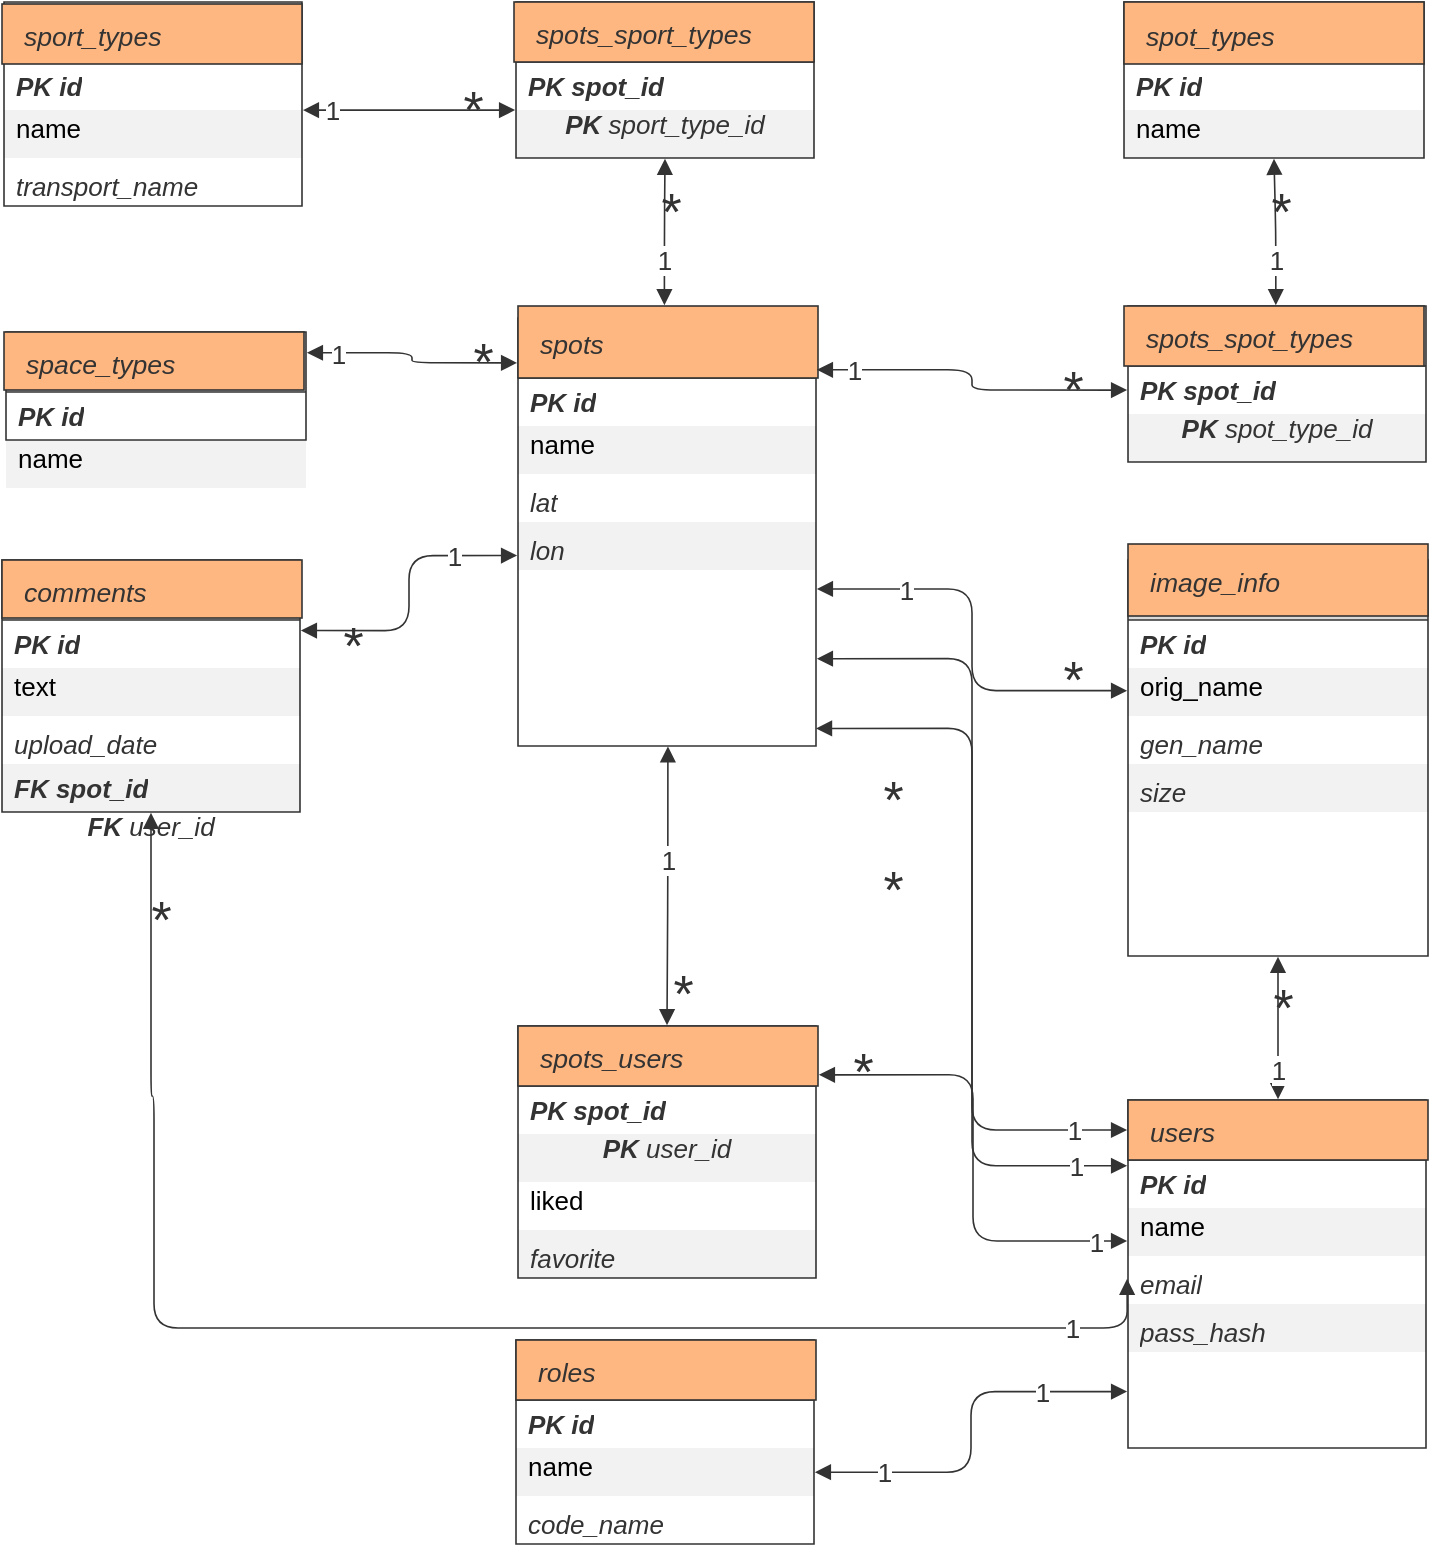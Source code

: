 <mxfile version="21.6.8" type="github">
  <diagram name="Page-1" id="Bw3z9cyC1d2rl3ND5sbJ">
    <mxGraphModel dx="3000" dy="1549" grid="1" gridSize="10" guides="1" tooltips="1" connect="1" arrows="1" fold="1" page="1" pageScale="1" pageWidth="850" pageHeight="1100" math="0" shadow="0">
      <root>
        <mxCell id="0" />
        <mxCell id="1" parent="0" />
        <mxCell id="bArtmmXtZpLSBm0RDngK-128" value="" style="group;dropTarget=0;pointerEvents=0;" vertex="1" parent="1">
          <mxGeometry x="165" y="381" width="713" height="771" as="geometry" />
        </mxCell>
        <mxCell id="bArtmmXtZpLSBm0RDngK-129" value="" style="html=1;overflow=block;blockSpacing=1;swimlane;childLayout=stackLayout;horizontal=1;horizontalStack=0;resizeParent=1;resizeParentMax=0;resizeLast=0;collapsible=0;fontStyle=0;marginBottom=0;swimlaneFillColor=#ffffff;startSize=30;whiteSpace=wrap;fontSize=13;align=left;spacing=0;strokeColor=#333333;strokeOpacity=100;strokeWidth=0.8;fillColor=#d9d9d9;" vertex="1" parent="bArtmmXtZpLSBm0RDngK-128">
          <mxGeometry x="258" y="158" width="149" height="214" as="geometry" />
        </mxCell>
        <mxCell id="bArtmmXtZpLSBm0RDngK-130" value="&lt;div style=&quot;display: flex; justify-content: center; text-align: center; align-items: baseline; font-size: 0; line-height: 1.25;margin-top: -2px;&quot;&gt;&lt;span&gt;&lt;span style=&quot;font-size:13px;color:#333333;font-weight: bold;font-style: italic;&quot;&gt;PK&lt;/span&gt;&lt;span style=&quot;font-size:13px;color:#333333;font-style: italic;&quot;&gt; id&lt;/span&gt;&lt;/span&gt;&lt;/div&gt;" style="part=1;resizeHeight=0;strokeColor=none;align=left;verticalAlign=top;spacingLeft=4;spacingRight=4;overflow=hidden;rotatable=0;points=[[0,0.5],[1,0.5]];portConstraint=eastwest;html=1;whiteSpace=wrap;#FFFFFFwhiteSpace=wrap;fontSize=13;fontColor=#333333;fontStyle=3;fillColor=none;strokeOpacity=100;" vertex="1" parent="bArtmmXtZpLSBm0RDngK-129">
          <mxGeometry y="30" width="149" height="24" as="geometry" />
        </mxCell>
        <mxCell id="bArtmmXtZpLSBm0RDngK-131" value="name" style="part=1;resizeHeight=0;strokeColor=none;align=left;verticalAlign=top;spacingLeft=4;spacingRight=4;rotatable=0;points=[[0,0.5],[1,0.5]];portConstraint=eastwest;whiteSpace=wrap;#FFFFFFwhiteSpace=wrap;overflow=block;blockSpacing=1;html=1;fontSize=13;fillColor=#000000;opacity=5;" vertex="1" parent="bArtmmXtZpLSBm0RDngK-129">
          <mxGeometry y="54" width="149" height="24" as="geometry" />
        </mxCell>
        <mxCell id="bArtmmXtZpLSBm0RDngK-132" value="lat" style="part=1;resizeHeight=0;strokeColor=none;align=left;verticalAlign=top;spacingLeft=4;spacingRight=4;overflow=hidden;rotatable=0;points=[[0,0.5],[1,0.5]];portConstraint=eastwest;html=1;whiteSpace=wrap;#FFFFFFwhiteSpace=wrap;fontSize=13;fontColor=#333333;fontStyle=2;fillColor=none;strokeOpacity=100;" vertex="1" parent="bArtmmXtZpLSBm0RDngK-129">
          <mxGeometry y="78" width="149" height="24" as="geometry" />
        </mxCell>
        <mxCell id="bArtmmXtZpLSBm0RDngK-133" value="lon" style="part=1;resizeHeight=0;strokeColor=none;align=left;verticalAlign=top;spacingLeft=4;spacingRight=4;overflow=hidden;rotatable=0;points=[[0,0.5],[1,0.5]];portConstraint=eastwest;html=1;whiteSpace=wrap;#FFFFFFwhiteSpace=wrap;fontSize=13;fontColor=#333333;fontStyle=2;fillColor=#000000;opacity=5;" vertex="1" parent="bArtmmXtZpLSBm0RDngK-129">
          <mxGeometry y="102" width="149" height="24" as="geometry" />
        </mxCell>
        <mxCell id="bArtmmXtZpLSBm0RDngK-134" value="accepted" style="part=1;resizeHeight=0;strokeColor=none;align=left;verticalAlign=top;spacingLeft=4;spacingRight=4;overflow=hidden;rotatable=0;points=[[0,0.5],[1,0.5]];portConstraint=eastwest;html=1;whiteSpace=wrap;#FFFFFFwhiteSpace=wrap;fontSize=13;fontColor=#333333;fontStyle=2;fillColor=none;strokeOpacity=100;" vertex="1" parent="bArtmmXtZpLSBm0RDngK-129">
          <mxGeometry y="126" width="149" as="geometry" />
        </mxCell>
        <mxCell id="bArtmmXtZpLSBm0RDngK-135" value="adding_date" style="part=1;resizeHeight=0;strokeColor=none;align=left;verticalAlign=top;spacingLeft=4;spacingRight=4;overflow=hidden;rotatable=0;points=[[0,0.5],[1,0.5]];portConstraint=eastwest;html=1;whiteSpace=wrap;#FFFFFFwhiteSpace=wrap;fontSize=13;fontColor=#333333;fontStyle=2;fillColor=#000000;opacity=5;" vertex="1" parent="bArtmmXtZpLSBm0RDngK-129">
          <mxGeometry width="149" as="geometry" />
        </mxCell>
        <mxCell id="bArtmmXtZpLSBm0RDngK-136" value="updating_date" style="part=1;resizeHeight=0;strokeColor=none;align=left;verticalAlign=top;spacingLeft=4;spacingRight=4;overflow=hidden;rotatable=0;points=[[0,0.5],[1,0.5]];portConstraint=eastwest;html=1;whiteSpace=wrap;#FFFFFFwhiteSpace=wrap;fontSize=13;fontColor=#333333;fontStyle=2;fillColor=none;strokeOpacity=100;" vertex="1" parent="bArtmmXtZpLSBm0RDngK-129">
          <mxGeometry width="149" as="geometry" />
        </mxCell>
        <mxCell id="bArtmmXtZpLSBm0RDngK-137" value="description" style="part=1;resizeHeight=0;strokeColor=none;align=left;verticalAlign=top;spacingLeft=4;spacingRight=4;overflow=hidden;rotatable=0;points=[[0,0.5],[1,0.5]];portConstraint=eastwest;html=1;whiteSpace=wrap;#FFFFFFwhiteSpace=wrap;fontSize=13;fontColor=#333333;fontStyle=2;fillColor=#000000;opacity=5;" vertex="1" parent="bArtmmXtZpLSBm0RDngK-129">
          <mxGeometry width="149" as="geometry" />
        </mxCell>
        <mxCell id="bArtmmXtZpLSBm0RDngK-138" value="&lt;div style=&quot;display: flex; justify-content: center; text-align: center; align-items: baseline; font-size: 0; line-height: 1.25;margin-top: -2px;&quot;&gt;&lt;span&gt;&lt;span style=&quot;font-size:13px;color:#333333;font-weight: bold;font-style: italic;&quot;&gt;FK&lt;/span&gt;&lt;span style=&quot;font-size:13px;color:#333333;font-style: italic;&quot;&gt; space_type_id&lt;/span&gt;&lt;/span&gt;&lt;/div&gt;" style="part=1;resizeHeight=0;strokeColor=none;align=left;verticalAlign=top;spacingLeft=4;spacingRight=4;overflow=hidden;rotatable=0;points=[[0,0.5],[1,0.5]];portConstraint=eastwest;html=1;whiteSpace=wrap;#FFFFFFwhiteSpace=wrap;fontSize=13;fontColor=#333333;fontStyle=3;fillColor=none;strokeOpacity=100;" vertex="1" parent="bArtmmXtZpLSBm0RDngK-129">
          <mxGeometry width="149" as="geometry" />
        </mxCell>
        <mxCell id="bArtmmXtZpLSBm0RDngK-139" value="&lt;div style=&quot;display: flex; justify-content: center; text-align: center; align-items: baseline; font-size: 0; line-height: 1.25;margin-top: -2px;&quot;&gt;&lt;span&gt;&lt;span style=&quot;font-size:13px;color:#333333;font-weight: bold;font-style: italic;&quot;&gt;FK&lt;/span&gt;&lt;span style=&quot;font-size:13px;color:#333333;font-style: italic;&quot;&gt; user_id&lt;/span&gt;&lt;/span&gt;&lt;/div&gt;" style="part=1;resizeHeight=0;strokeColor=none;align=left;verticalAlign=top;spacingLeft=4;spacingRight=4;rotatable=0;points=[[0,0.5],[1,0.5]];portConstraint=eastwest;whiteSpace=wrap;#FFFFFFwhiteSpace=wrap;overflow=block;blockSpacing=1;html=1;fontSize=13;fillColor=#000000;opacity=5;" vertex="1" parent="bArtmmXtZpLSBm0RDngK-129">
          <mxGeometry width="149" as="geometry" />
        </mxCell>
        <mxCell id="bArtmmXtZpLSBm0RDngK-140" value="&lt;div style=&quot;display: flex; justify-content: center; text-align: center; align-items: baseline; font-size: 0; line-height: 1.25;margin-top: -2px;&quot;&gt;&lt;span&gt;&lt;span style=&quot;font-size:13px;color:#333333;font-weight: bold;font-style: italic;&quot;&gt;FK&lt;/span&gt;&lt;span style=&quot;font-size:13px;color:#333333;font-style: italic;&quot;&gt; moder_id&lt;/span&gt;&lt;/span&gt;&lt;/div&gt;" style="part=1;resizeHeight=0;strokeColor=none;align=left;verticalAlign=top;spacingLeft=4;spacingRight=4;rotatable=0;points=[[0,0.5],[1,0.5]];portConstraint=eastwest;whiteSpace=wrap;#FFFFFFwhiteSpace=wrap;overflow=block;blockSpacing=1;html=1;fontSize=13;fillColor=none;strokeOpacity=100;" vertex="1" parent="bArtmmXtZpLSBm0RDngK-129">
          <mxGeometry width="149" as="geometry" />
        </mxCell>
        <mxCell id="bArtmmXtZpLSBm0RDngK-141" value="spots" style="html=1;overflow=block;blockSpacing=1;whiteSpace=wrap;fontSize=13.3;fontColor=#333333;fontStyle=2;align=left;spacingLeft=8.4;spacingRight=8.4;spacingTop=2.4;spacing=3.6;verticalAlign=middle;strokeColor=#333333;strokeOpacity=100;fillOpacity=100;fillColor=#ffb781;strokeWidth=0.8;lucidId=Hnjsk4__OzNE;" vertex="1" parent="bArtmmXtZpLSBm0RDngK-128">
          <mxGeometry x="258" y="152" width="150" height="36" as="geometry" />
        </mxCell>
        <mxCell id="bArtmmXtZpLSBm0RDngK-142" value="" style="html=1;overflow=block;blockSpacing=1;swimlane;childLayout=stackLayout;horizontal=1;horizontalStack=0;resizeParent=1;resizeParentMax=0;resizeLast=0;collapsible=0;fontStyle=0;marginBottom=0;swimlaneFillColor=#ffffff;startSize=30;whiteSpace=wrap;fontSize=13;align=left;spacing=0;strokeColor=#333333;strokeOpacity=100;strokeWidth=0.8;fillColor=#d9d9d9;" vertex="1" parent="bArtmmXtZpLSBm0RDngK-128">
          <mxGeometry x="561" width="150" height="78" as="geometry" />
        </mxCell>
        <mxCell id="bArtmmXtZpLSBm0RDngK-143" value="&lt;div style=&quot;display: flex; justify-content: center; text-align: center; align-items: baseline; font-size: 0; line-height: 1.25;margin-top: -2px;&quot;&gt;&lt;span&gt;&lt;span style=&quot;font-size:13px;color:#333333;font-weight: bold;font-style: italic;&quot;&gt;PK&lt;/span&gt;&lt;span style=&quot;font-size:13px;color:#333333;font-style: italic;&quot;&gt; id&lt;/span&gt;&lt;/span&gt;&lt;/div&gt;" style="part=1;resizeHeight=0;strokeColor=none;align=left;verticalAlign=top;spacingLeft=4;spacingRight=4;overflow=hidden;rotatable=0;points=[[0,0.5],[1,0.5]];portConstraint=eastwest;html=1;whiteSpace=wrap;#FFFFFFwhiteSpace=wrap;fontSize=13;fontColor=#333333;fontStyle=3;fillColor=none;strokeOpacity=100;" vertex="1" parent="bArtmmXtZpLSBm0RDngK-142">
          <mxGeometry y="30" width="150" height="24" as="geometry" />
        </mxCell>
        <mxCell id="bArtmmXtZpLSBm0RDngK-144" value="name" style="part=1;resizeHeight=0;strokeColor=none;align=left;verticalAlign=top;spacingLeft=4;spacingRight=4;rotatable=0;points=[[0,0.5],[1,0.5]];portConstraint=eastwest;whiteSpace=wrap;#FFFFFFwhiteSpace=wrap;overflow=block;blockSpacing=1;html=1;fontSize=13;fillColor=#000000;opacity=5;" vertex="1" parent="bArtmmXtZpLSBm0RDngK-142">
          <mxGeometry y="54" width="150" height="24" as="geometry" />
        </mxCell>
        <mxCell id="bArtmmXtZpLSBm0RDngK-145" value="spot_types" style="html=1;overflow=block;blockSpacing=1;whiteSpace=wrap;fontSize=13.3;fontColor=#333333;fontStyle=2;align=left;spacingLeft=8.4;spacingRight=8.4;spacingTop=2.4;spacing=3.6;verticalAlign=middle;strokeColor=#333333;strokeOpacity=100;fillOpacity=100;fillColor=#ffb781;strokeWidth=0.8;lucidId=4oEvv7-jJj2R;" vertex="1" parent="bArtmmXtZpLSBm0RDngK-128">
          <mxGeometry x="561" width="150" height="31" as="geometry" />
        </mxCell>
        <mxCell id="bArtmmXtZpLSBm0RDngK-146" value="" style="html=1;overflow=block;blockSpacing=1;swimlane;childLayout=stackLayout;horizontal=1;horizontalStack=0;resizeParent=1;resizeParentMax=0;resizeLast=0;collapsible=0;fontStyle=0;marginBottom=0;swimlaneFillColor=#ffffff;startSize=30;whiteSpace=wrap;fontSize=13;align=left;spacing=0;strokeColor=#333333;strokeOpacity=100;strokeWidth=0.8;fillColor=#d9d9d9;" vertex="1" parent="bArtmmXtZpLSBm0RDngK-128">
          <mxGeometry x="2" y="165" width="150" height="54" as="geometry" />
        </mxCell>
        <mxCell id="bArtmmXtZpLSBm0RDngK-147" value="&lt;div style=&quot;display: flex; justify-content: center; text-align: center; align-items: baseline; font-size: 0; line-height: 1.25;margin-top: -2px;&quot;&gt;&lt;span&gt;&lt;span style=&quot;font-size:13px;color:#333333;font-weight: bold;font-style: italic;&quot;&gt;PK&lt;/span&gt;&lt;span style=&quot;font-size:13px;color:#333333;font-style: italic;&quot;&gt; id&lt;/span&gt;&lt;/span&gt;&lt;/div&gt;" style="part=1;resizeHeight=0;strokeColor=none;align=left;verticalAlign=top;spacingLeft=4;spacingRight=4;overflow=hidden;rotatable=0;points=[[0,0.5],[1,0.5]];portConstraint=eastwest;html=1;whiteSpace=wrap;#FFFFFFwhiteSpace=wrap;fontSize=13;fontColor=#333333;fontStyle=3;fillColor=none;strokeOpacity=100;" vertex="1" parent="bArtmmXtZpLSBm0RDngK-146">
          <mxGeometry y="30" width="150" height="24" as="geometry" />
        </mxCell>
        <mxCell id="bArtmmXtZpLSBm0RDngK-148" value="name" style="part=1;resizeHeight=0;strokeColor=none;align=left;verticalAlign=top;spacingLeft=4;spacingRight=4;rotatable=0;points=[[0,0.5],[1,0.5]];portConstraint=eastwest;whiteSpace=wrap;#FFFFFFwhiteSpace=wrap;overflow=block;blockSpacing=1;html=1;fontSize=13;fillColor=#000000;opacity=5;" vertex="1" parent="bArtmmXtZpLSBm0RDngK-146">
          <mxGeometry y="54" width="150" height="24" as="geometry" />
        </mxCell>
        <mxCell id="bArtmmXtZpLSBm0RDngK-149" value="space_types" style="html=1;overflow=block;blockSpacing=1;whiteSpace=wrap;fontSize=13.3;fontColor=#333333;fontStyle=2;align=left;spacingLeft=8.4;spacingRight=8.4;spacingTop=2.4;spacing=3.6;verticalAlign=middle;strokeColor=#333333;strokeOpacity=100;fillOpacity=100;fillColor=#ffb781;strokeWidth=0.8;lucidId=NPEvmO_.cLyE;" vertex="1" parent="bArtmmXtZpLSBm0RDngK-128">
          <mxGeometry x="1" y="165" width="150" height="29" as="geometry" />
        </mxCell>
        <mxCell id="bArtmmXtZpLSBm0RDngK-150" value="" style="html=1;overflow=block;blockSpacing=1;swimlane;childLayout=stackLayout;horizontal=1;horizontalStack=0;resizeParent=1;resizeParentMax=0;resizeLast=0;collapsible=0;fontStyle=0;marginBottom=0;swimlaneFillColor=#ffffff;startSize=30;whiteSpace=wrap;fontSize=13;align=left;spacing=0;strokeColor=#333333;strokeOpacity=100;strokeWidth=0.8;fillColor=#d9d9d9;" vertex="1" parent="bArtmmXtZpLSBm0RDngK-128">
          <mxGeometry x="1" width="149" height="102" as="geometry" />
        </mxCell>
        <mxCell id="bArtmmXtZpLSBm0RDngK-151" value="&lt;div style=&quot;display: flex; justify-content: center; text-align: center; align-items: baseline; font-size: 0; line-height: 1.25;margin-top: -2px;&quot;&gt;&lt;span&gt;&lt;span style=&quot;font-size:13px;color:#333333;font-weight: bold;font-style: italic;&quot;&gt;PK&lt;/span&gt;&lt;span style=&quot;font-size:13px;color:#333333;font-style: italic;&quot;&gt; id&lt;/span&gt;&lt;/span&gt;&lt;/div&gt;" style="part=1;resizeHeight=0;strokeColor=none;align=left;verticalAlign=top;spacingLeft=4;spacingRight=4;overflow=hidden;rotatable=0;points=[[0,0.5],[1,0.5]];portConstraint=eastwest;html=1;whiteSpace=wrap;#FFFFFFwhiteSpace=wrap;fontSize=13;fontColor=#333333;fontStyle=3;fillColor=none;strokeOpacity=100;" vertex="1" parent="bArtmmXtZpLSBm0RDngK-150">
          <mxGeometry y="30" width="149" height="24" as="geometry" />
        </mxCell>
        <mxCell id="bArtmmXtZpLSBm0RDngK-152" value="name" style="part=1;resizeHeight=0;strokeColor=none;align=left;verticalAlign=top;spacingLeft=4;spacingRight=4;rotatable=0;points=[[0,0.5],[1,0.5]];portConstraint=eastwest;whiteSpace=wrap;#FFFFFFwhiteSpace=wrap;overflow=block;blockSpacing=1;html=1;fontSize=13;fillColor=#000000;opacity=5;" vertex="1" parent="bArtmmXtZpLSBm0RDngK-150">
          <mxGeometry y="54" width="149" height="24" as="geometry" />
        </mxCell>
        <mxCell id="bArtmmXtZpLSBm0RDngK-153" value="transport_name" style="part=1;resizeHeight=0;strokeColor=none;align=left;verticalAlign=top;spacingLeft=4;spacingRight=4;overflow=hidden;rotatable=0;points=[[0,0.5],[1,0.5]];portConstraint=eastwest;html=1;whiteSpace=wrap;#FFFFFFwhiteSpace=wrap;fontSize=13;fontColor=#333333;fontStyle=2;fillColor=none;strokeOpacity=100;" vertex="1" parent="bArtmmXtZpLSBm0RDngK-150">
          <mxGeometry y="78" width="149" height="24" as="geometry" />
        </mxCell>
        <mxCell id="bArtmmXtZpLSBm0RDngK-154" value="sport_types" style="html=1;overflow=block;blockSpacing=1;whiteSpace=wrap;fontSize=13.3;fontColor=#333333;fontStyle=2;align=left;spacingLeft=8.4;spacingRight=8.4;spacingTop=2.4;spacing=3.6;verticalAlign=middle;strokeColor=#333333;strokeOpacity=100;fillOpacity=100;fillColor=#ffb781;strokeWidth=0.8;lucidId=BSEvX.xLH~oW;" vertex="1" parent="bArtmmXtZpLSBm0RDngK-128">
          <mxGeometry y="1" width="150" height="30" as="geometry" />
        </mxCell>
        <mxCell id="bArtmmXtZpLSBm0RDngK-155" value="" style="html=1;overflow=block;blockSpacing=1;swimlane;childLayout=stackLayout;horizontal=1;horizontalStack=0;resizeParent=1;resizeParentMax=0;resizeLast=0;collapsible=0;fontStyle=0;marginBottom=0;swimlaneFillColor=#ffffff;startSize=30;whiteSpace=wrap;fontSize=13;align=left;spacing=0;strokeColor=#333333;strokeOpacity=100;strokeWidth=0.8;fillColor=#d9d9d9;" vertex="1" parent="bArtmmXtZpLSBm0RDngK-128">
          <mxGeometry y="279" width="149" height="126" as="geometry" />
        </mxCell>
        <mxCell id="bArtmmXtZpLSBm0RDngK-156" value="&lt;div style=&quot;display: flex; justify-content: center; text-align: center; align-items: baseline; font-size: 0; line-height: 1.25;margin-top: -2px;&quot;&gt;&lt;span&gt;&lt;span style=&quot;font-size:13px;color:#333333;font-weight: bold;font-style: italic;&quot;&gt;PK&lt;/span&gt;&lt;span style=&quot;font-size:13px;color:#333333;font-style: italic;&quot;&gt; id&lt;/span&gt;&lt;/span&gt;&lt;/div&gt;" style="part=1;resizeHeight=0;strokeColor=none;align=left;verticalAlign=top;spacingLeft=4;spacingRight=4;overflow=hidden;rotatable=0;points=[[0,0.5],[1,0.5]];portConstraint=eastwest;html=1;whiteSpace=wrap;#FFFFFFwhiteSpace=wrap;fontSize=13;fontColor=#333333;fontStyle=3;fillColor=none;strokeOpacity=100;" vertex="1" parent="bArtmmXtZpLSBm0RDngK-155">
          <mxGeometry y="30" width="149" height="24" as="geometry" />
        </mxCell>
        <mxCell id="bArtmmXtZpLSBm0RDngK-157" value="text" style="part=1;resizeHeight=0;strokeColor=none;align=left;verticalAlign=top;spacingLeft=4;spacingRight=4;rotatable=0;points=[[0,0.5],[1,0.5]];portConstraint=eastwest;whiteSpace=wrap;#FFFFFFwhiteSpace=wrap;overflow=block;blockSpacing=1;html=1;fontSize=13;fillColor=#000000;opacity=5;" vertex="1" parent="bArtmmXtZpLSBm0RDngK-155">
          <mxGeometry y="54" width="149" height="24" as="geometry" />
        </mxCell>
        <mxCell id="bArtmmXtZpLSBm0RDngK-158" value="upload_date" style="part=1;resizeHeight=0;strokeColor=none;align=left;verticalAlign=top;spacingLeft=4;spacingRight=4;overflow=hidden;rotatable=0;points=[[0,0.5],[1,0.5]];portConstraint=eastwest;html=1;whiteSpace=wrap;#FFFFFFwhiteSpace=wrap;fontSize=13;fontColor=#333333;fontStyle=2;fillColor=none;strokeOpacity=100;" vertex="1" parent="bArtmmXtZpLSBm0RDngK-155">
          <mxGeometry y="78" width="149" height="24" as="geometry" />
        </mxCell>
        <mxCell id="bArtmmXtZpLSBm0RDngK-159" value="&lt;div style=&quot;display: flex; justify-content: center; text-align: center; align-items: baseline; font-size: 0; line-height: 1.25;margin-top: -2px;&quot;&gt;&lt;span&gt;&lt;span style=&quot;font-size:13px;color:#333333;font-weight: bold;font-style: italic;&quot;&gt;FK&lt;/span&gt;&lt;span style=&quot;font-size:13px;color:#333333;font-style: italic;&quot;&gt; spot_id&lt;/span&gt;&lt;/span&gt;&lt;/div&gt;" style="part=1;resizeHeight=0;strokeColor=none;align=left;verticalAlign=top;spacingLeft=4;spacingRight=4;overflow=hidden;rotatable=0;points=[[0,0.5],[1,0.5]];portConstraint=eastwest;html=1;whiteSpace=wrap;#FFFFFFwhiteSpace=wrap;fontSize=13;fontColor=#333333;fontStyle=3;fillColor=#000000;opacity=5;" vertex="1" parent="bArtmmXtZpLSBm0RDngK-155">
          <mxGeometry y="102" width="149" height="24" as="geometry" />
        </mxCell>
        <mxCell id="bArtmmXtZpLSBm0RDngK-160" value="&lt;div style=&quot;display: flex; justify-content: center; text-align: center; align-items: baseline; font-size: 0; line-height: 1.25;margin-top: -2px;&quot;&gt;&lt;span&gt;&lt;span style=&quot;font-size:13px;color:#333333;font-weight: bold;font-style: italic;&quot;&gt;FK&lt;/span&gt;&lt;span style=&quot;font-size:13px;color:#333333;font-style: italic;&quot;&gt; user_id&lt;/span&gt;&lt;/span&gt;&lt;/div&gt;" style="part=1;resizeHeight=0;strokeColor=none;align=left;verticalAlign=top;spacingLeft=4;spacingRight=4;rotatable=0;points=[[0,0.5],[1,0.5]];portConstraint=eastwest;whiteSpace=wrap;#FFFFFFwhiteSpace=wrap;overflow=block;blockSpacing=1;html=1;fontSize=13;fillColor=none;strokeOpacity=100;" vertex="1" parent="bArtmmXtZpLSBm0RDngK-155">
          <mxGeometry y="126" width="149" as="geometry" />
        </mxCell>
        <mxCell id="bArtmmXtZpLSBm0RDngK-161" value="comments" style="html=1;overflow=block;blockSpacing=1;whiteSpace=wrap;fontSize=13.3;fontColor=#333333;fontStyle=2;align=left;spacingLeft=8.4;spacingRight=8.4;spacingTop=2.4;spacing=3.6;verticalAlign=middle;strokeColor=#333333;strokeOpacity=100;fillOpacity=100;fillColor=#ffb781;strokeWidth=0.8;lucidId=oVEvDbQvNICP;" vertex="1" parent="bArtmmXtZpLSBm0RDngK-128">
          <mxGeometry y="279" width="150" height="29" as="geometry" />
        </mxCell>
        <mxCell id="bArtmmXtZpLSBm0RDngK-162" value="Пользователь" style="html=1;overflow=block;blockSpacing=1;swimlane;childLayout=stackLayout;horizontal=1;horizontalStack=0;resizeParent=1;resizeParentMax=0;resizeLast=0;collapsible=0;fontStyle=0;marginBottom=0;swimlaneFillColor=#ffffff;startSize=30;whiteSpace=wrap;fontSize=13.3;fontColor=#333333;align=left;spacing=0;strokeColor=#333333;strokeOpacity=100;strokeWidth=0.8;fillColor=#d9d9d9;" vertex="1" parent="bArtmmXtZpLSBm0RDngK-128">
          <mxGeometry x="563" y="549" width="149" height="174" as="geometry" />
        </mxCell>
        <mxCell id="bArtmmXtZpLSBm0RDngK-163" value="&lt;div style=&quot;display: flex; justify-content: center; text-align: center; align-items: baseline; font-size: 0; line-height: 1.25;margin-top: -2px;&quot;&gt;&lt;span&gt;&lt;span style=&quot;font-size:13px;color:#333333;font-weight: bold;font-style: italic;&quot;&gt;PK&lt;/span&gt;&lt;span style=&quot;font-size:13px;color:#333333;font-style: italic;&quot;&gt; id&lt;/span&gt;&lt;/span&gt;&lt;/div&gt;" style="part=1;resizeHeight=0;strokeColor=none;align=left;verticalAlign=top;spacingLeft=4;spacingRight=4;overflow=hidden;rotatable=0;points=[[0,0.5],[1,0.5]];portConstraint=eastwest;html=1;whiteSpace=wrap;#FFFFFFwhiteSpace=wrap;fontSize=13;fontColor=#333333;fontStyle=3;fillColor=none;strokeOpacity=100;" vertex="1" parent="bArtmmXtZpLSBm0RDngK-162">
          <mxGeometry y="30" width="149" height="24" as="geometry" />
        </mxCell>
        <mxCell id="bArtmmXtZpLSBm0RDngK-164" value="name" style="part=1;resizeHeight=0;strokeColor=none;align=left;verticalAlign=top;spacingLeft=4;spacingRight=4;rotatable=0;points=[[0,0.5],[1,0.5]];portConstraint=eastwest;whiteSpace=wrap;#FFFFFFwhiteSpace=wrap;overflow=block;blockSpacing=1;html=1;fontSize=13;fillColor=#000000;opacity=5;" vertex="1" parent="bArtmmXtZpLSBm0RDngK-162">
          <mxGeometry y="54" width="149" height="24" as="geometry" />
        </mxCell>
        <mxCell id="bArtmmXtZpLSBm0RDngK-165" value="email" style="part=1;resizeHeight=0;strokeColor=none;align=left;verticalAlign=top;spacingLeft=4;spacingRight=4;overflow=hidden;rotatable=0;points=[[0,0.5],[1,0.5]];portConstraint=eastwest;html=1;whiteSpace=wrap;#FFFFFFwhiteSpace=wrap;fontSize=13;fontColor=#333333;fontStyle=2;fillColor=none;strokeOpacity=100;" vertex="1" parent="bArtmmXtZpLSBm0RDngK-162">
          <mxGeometry y="78" width="149" height="24" as="geometry" />
        </mxCell>
        <mxCell id="bArtmmXtZpLSBm0RDngK-166" value="pass_hash" style="part=1;resizeHeight=0;strokeColor=none;align=left;verticalAlign=top;spacingLeft=4;spacingRight=4;overflow=hidden;rotatable=0;points=[[0,0.5],[1,0.5]];portConstraint=eastwest;html=1;whiteSpace=wrap;#FFFFFFwhiteSpace=wrap;fontSize=13;fontColor=#333333;fontStyle=2;fillColor=#000000;opacity=5;" vertex="1" parent="bArtmmXtZpLSBm0RDngK-162">
          <mxGeometry y="102" width="149" height="24" as="geometry" />
        </mxCell>
        <mxCell id="bArtmmXtZpLSBm0RDngK-167" value="phone_number" style="part=1;resizeHeight=0;strokeColor=none;align=left;verticalAlign=top;spacingLeft=4;spacingRight=4;overflow=hidden;rotatable=0;points=[[0,0.5],[1,0.5]];portConstraint=eastwest;html=1;whiteSpace=wrap;#FFFFFFwhiteSpace=wrap;fontSize=13;fontColor=#333333;fontStyle=2;fillColor=none;strokeOpacity=100;" vertex="1" parent="bArtmmXtZpLSBm0RDngK-162">
          <mxGeometry y="126" width="149" as="geometry" />
        </mxCell>
        <mxCell id="bArtmmXtZpLSBm0RDngK-168" value="birthday" style="part=1;resizeHeight=0;strokeColor=none;align=left;verticalAlign=top;spacingLeft=4;spacingRight=4;overflow=hidden;rotatable=0;points=[[0,0.5],[1,0.5]];portConstraint=eastwest;html=1;whiteSpace=wrap;#FFFFFFwhiteSpace=wrap;fontSize=13;fontColor=#333333;fontStyle=2;fillColor=#000000;opacity=5;" vertex="1" parent="bArtmmXtZpLSBm0RDngK-162">
          <mxGeometry width="149" as="geometry" />
        </mxCell>
        <mxCell id="bArtmmXtZpLSBm0RDngK-169" value="reg_date" style="part=1;resizeHeight=0;strokeColor=none;align=left;verticalAlign=top;spacingLeft=4;spacingRight=4;overflow=hidden;rotatable=0;points=[[0,0.5],[1,0.5]];portConstraint=eastwest;html=1;whiteSpace=wrap;#FFFFFFwhiteSpace=wrap;fontSize=13;fontColor=#333333;fontStyle=2;fillColor=none;strokeOpacity=100;" vertex="1" parent="bArtmmXtZpLSBm0RDngK-162">
          <mxGeometry width="149" as="geometry" />
        </mxCell>
        <mxCell id="bArtmmXtZpLSBm0RDngK-170" value="&lt;div style=&quot;display: flex; justify-content: center; text-align: center; align-items: baseline; font-size: 0; line-height: 1.25;margin-top: -2px;&quot;&gt;&lt;span&gt;&lt;span style=&quot;font-size:13px;color:#333333;font-weight: bold;font-style: italic;&quot;&gt;FK&lt;/span&gt;&lt;span style=&quot;font-size:13px;color:#333333;font-style: italic;&quot;&gt; role_id&lt;/span&gt;&lt;/span&gt;&lt;/div&gt;" style="part=1;resizeHeight=0;strokeColor=none;align=left;verticalAlign=top;spacingLeft=4;spacingRight=4;overflow=hidden;rotatable=0;points=[[0,0.5],[1,0.5]];portConstraint=eastwest;html=1;whiteSpace=wrap;#FFFFFFwhiteSpace=wrap;fontSize=13;fontColor=#333333;fontStyle=3;fillColor=#000000;opacity=5;" vertex="1" parent="bArtmmXtZpLSBm0RDngK-162">
          <mxGeometry width="149" as="geometry" />
        </mxCell>
        <mxCell id="bArtmmXtZpLSBm0RDngK-171" value="users" style="html=1;overflow=block;blockSpacing=1;whiteSpace=wrap;fontSize=13.3;fontColor=#333333;fontStyle=2;align=left;spacingLeft=8.4;spacingRight=8.4;spacingTop=2.4;spacing=3.6;verticalAlign=middle;strokeColor=#333333;strokeOpacity=100;fillOpacity=100;fillColor=#ffb781;strokeWidth=0.8;lucidId=ZKXvLBEpzjM~;" vertex="1" parent="bArtmmXtZpLSBm0RDngK-128">
          <mxGeometry x="563" y="549" width="150" height="30" as="geometry" />
        </mxCell>
        <mxCell id="bArtmmXtZpLSBm0RDngK-172" value="" style="html=1;overflow=block;blockSpacing=1;swimlane;childLayout=stackLayout;horizontal=1;horizontalStack=0;resizeParent=1;resizeParentMax=0;resizeLast=0;collapsible=0;fontStyle=0;marginBottom=0;swimlaneFillColor=#ffffff;startSize=30;whiteSpace=wrap;fontSize=13;align=left;spacing=0;strokeColor=#333333;strokeOpacity=100;strokeWidth=0.8;fillColor=#d9d9d9;" vertex="1" parent="bArtmmXtZpLSBm0RDngK-128">
          <mxGeometry x="257" y="669" width="149" height="102" as="geometry" />
        </mxCell>
        <mxCell id="bArtmmXtZpLSBm0RDngK-173" value="&lt;div style=&quot;display: flex; justify-content: center; text-align: center; align-items: baseline; font-size: 0; line-height: 1.25;margin-top: -2px;&quot;&gt;&lt;span&gt;&lt;span style=&quot;font-size:13px;color:#333333;font-weight: bold;font-style: italic;&quot;&gt;PK&lt;/span&gt;&lt;span style=&quot;font-size:13px;color:#333333;font-style: italic;&quot;&gt; id&lt;/span&gt;&lt;/span&gt;&lt;/div&gt;" style="part=1;resizeHeight=0;strokeColor=none;align=left;verticalAlign=top;spacingLeft=4;spacingRight=4;overflow=hidden;rotatable=0;points=[[0,0.5],[1,0.5]];portConstraint=eastwest;html=1;whiteSpace=wrap;#FFFFFFwhiteSpace=wrap;fontSize=13;fontColor=#333333;fontStyle=3;fillColor=none;strokeOpacity=100;" vertex="1" parent="bArtmmXtZpLSBm0RDngK-172">
          <mxGeometry y="30" width="149" height="24" as="geometry" />
        </mxCell>
        <mxCell id="bArtmmXtZpLSBm0RDngK-174" value="name" style="part=1;resizeHeight=0;strokeColor=none;align=left;verticalAlign=top;spacingLeft=4;spacingRight=4;rotatable=0;points=[[0,0.5],[1,0.5]];portConstraint=eastwest;whiteSpace=wrap;#FFFFFFwhiteSpace=wrap;overflow=block;blockSpacing=1;html=1;fontSize=13;fillColor=#000000;opacity=5;" vertex="1" parent="bArtmmXtZpLSBm0RDngK-172">
          <mxGeometry y="54" width="149" height="24" as="geometry" />
        </mxCell>
        <mxCell id="bArtmmXtZpLSBm0RDngK-175" value="code_name" style="part=1;resizeHeight=0;strokeColor=none;align=left;verticalAlign=top;spacingLeft=4;spacingRight=4;overflow=hidden;rotatable=0;points=[[0,0.5],[1,0.5]];portConstraint=eastwest;html=1;whiteSpace=wrap;#FFFFFFwhiteSpace=wrap;fontSize=13;fontColor=#333333;fontStyle=2;fillColor=none;strokeOpacity=100;" vertex="1" parent="bArtmmXtZpLSBm0RDngK-172">
          <mxGeometry y="78" width="149" height="24" as="geometry" />
        </mxCell>
        <mxCell id="bArtmmXtZpLSBm0RDngK-176" value="roles" style="html=1;overflow=block;blockSpacing=1;whiteSpace=wrap;fontSize=13.3;fontColor=#333333;fontStyle=2;align=left;spacingLeft=8.4;spacingRight=8.4;spacingTop=2.4;spacing=3.6;verticalAlign=middle;strokeColor=#333333;strokeOpacity=100;fillOpacity=100;fillColor=#ffb781;strokeWidth=0.8;lucidId=MLXvVwgEbP2Q;" vertex="1" parent="bArtmmXtZpLSBm0RDngK-128">
          <mxGeometry x="257" y="669" width="150" height="30" as="geometry" />
        </mxCell>
        <mxCell id="bArtmmXtZpLSBm0RDngK-177" value="" style="html=1;overflow=block;blockSpacing=1;swimlane;childLayout=stackLayout;horizontal=1;horizontalStack=0;resizeParent=1;resizeParentMax=0;resizeLast=0;collapsible=0;fontStyle=0;marginBottom=0;swimlaneFillColor=#ffffff;startSize=30;whiteSpace=wrap;fontSize=13;align=left;spacing=0;strokeColor=#333333;strokeOpacity=100;strokeWidth=0.8;fillColor=#d9d9d9;" vertex="1" parent="bArtmmXtZpLSBm0RDngK-128">
          <mxGeometry x="563" y="279" width="150" height="198" as="geometry" />
        </mxCell>
        <mxCell id="bArtmmXtZpLSBm0RDngK-178" value="&lt;div style=&quot;display: flex; justify-content: center; text-align: center; align-items: baseline; font-size: 0; line-height: 1.25;margin-top: -2px;&quot;&gt;&lt;span&gt;&lt;span style=&quot;font-size:13px;color:#333333;font-weight: bold;font-style: italic;&quot;&gt;PK&lt;/span&gt;&lt;span style=&quot;font-size:13px;color:#333333;font-style: italic;&quot;&gt; id&lt;/span&gt;&lt;/span&gt;&lt;/div&gt;" style="part=1;resizeHeight=0;strokeColor=none;align=left;verticalAlign=top;spacingLeft=4;spacingRight=4;overflow=hidden;rotatable=0;points=[[0,0.5],[1,0.5]];portConstraint=eastwest;html=1;whiteSpace=wrap;#FFFFFFwhiteSpace=wrap;fontSize=13;fontColor=#333333;fontStyle=3;fillColor=none;strokeOpacity=100;" vertex="1" parent="bArtmmXtZpLSBm0RDngK-177">
          <mxGeometry y="30" width="150" height="24" as="geometry" />
        </mxCell>
        <mxCell id="bArtmmXtZpLSBm0RDngK-179" value="orig_name" style="part=1;resizeHeight=0;strokeColor=none;align=left;verticalAlign=top;spacingLeft=4;spacingRight=4;rotatable=0;points=[[0,0.5],[1,0.5]];portConstraint=eastwest;whiteSpace=wrap;#FFFFFFwhiteSpace=wrap;overflow=block;blockSpacing=1;html=1;fontSize=13;fillColor=#000000;opacity=5;" vertex="1" parent="bArtmmXtZpLSBm0RDngK-177">
          <mxGeometry y="54" width="150" height="24" as="geometry" />
        </mxCell>
        <mxCell id="bArtmmXtZpLSBm0RDngK-180" value="gen_name" style="part=1;resizeHeight=0;strokeColor=none;align=left;verticalAlign=top;spacingLeft=4;spacingRight=4;overflow=hidden;rotatable=0;points=[[0,0.5],[1,0.5]];portConstraint=eastwest;html=1;whiteSpace=wrap;#FFFFFFwhiteSpace=wrap;fontSize=13;fontColor=#333333;fontStyle=2;fillColor=none;strokeOpacity=100;" vertex="1" parent="bArtmmXtZpLSBm0RDngK-177">
          <mxGeometry y="78" width="150" height="24" as="geometry" />
        </mxCell>
        <mxCell id="bArtmmXtZpLSBm0RDngK-181" value="size" style="part=1;resizeHeight=0;strokeColor=none;align=left;verticalAlign=top;spacingLeft=4;spacingRight=4;overflow=hidden;rotatable=0;points=[[0,0.5],[1,0.5]];portConstraint=eastwest;html=1;whiteSpace=wrap;#FFFFFFwhiteSpace=wrap;fontSize=13;fontColor=#333333;fontStyle=2;fillColor=#000000;opacity=5;" vertex="1" parent="bArtmmXtZpLSBm0RDngK-177">
          <mxGeometry y="102" width="150" height="24" as="geometry" />
        </mxCell>
        <mxCell id="bArtmmXtZpLSBm0RDngK-182" value="upload_date" style="part=1;resizeHeight=0;strokeColor=none;align=left;verticalAlign=top;spacingLeft=4;spacingRight=4;overflow=hidden;rotatable=0;points=[[0,0.5],[1,0.5]];portConstraint=eastwest;html=1;whiteSpace=wrap;#FFFFFFwhiteSpace=wrap;fontSize=13;fontColor=#333333;fontStyle=2;fillColor=none;strokeOpacity=100;" vertex="1" parent="bArtmmXtZpLSBm0RDngK-177">
          <mxGeometry y="126" width="150" as="geometry" />
        </mxCell>
        <mxCell id="bArtmmXtZpLSBm0RDngK-183" value="&lt;div style=&quot;display: flex; justify-content: center; text-align: center; align-items: baseline; font-size: 0; line-height: 1.25;margin-top: -2px;&quot;&gt;&lt;span&gt;&lt;span style=&quot;font-size:13px;color:#333333;font-weight: bold;font-style: italic;&quot;&gt;FK&lt;/span&gt;&lt;span style=&quot;font-size:13px;color:#333333;font-style: italic;&quot;&gt; spot_id&lt;/span&gt;&lt;/span&gt;&lt;/div&gt;" style="part=1;resizeHeight=0;strokeColor=none;align=left;verticalAlign=top;spacingLeft=4;spacingRight=4;overflow=hidden;rotatable=0;points=[[0,0.5],[1,0.5]];portConstraint=eastwest;html=1;whiteSpace=wrap;#FFFFFFwhiteSpace=wrap;fontSize=13;fontColor=#333333;fontStyle=3;fillColor=#000000;opacity=5;" vertex="1" parent="bArtmmXtZpLSBm0RDngK-177">
          <mxGeometry width="150" as="geometry" />
        </mxCell>
        <mxCell id="bArtmmXtZpLSBm0RDngK-184" value="&lt;div style=&quot;display: flex; justify-content: center; text-align: center; align-items: baseline; font-size: 0; line-height: 1.25;margin-top: -2px;&quot;&gt;&lt;span&gt;&lt;span style=&quot;font-size:13px;color:#333333;font-weight: bold;font-style: italic;&quot;&gt;FK&lt;/span&gt;&lt;span style=&quot;font-size:13px;color:#333333;font-style: italic;&quot;&gt; user_id&lt;/span&gt;&lt;/span&gt;&lt;/div&gt;" style="part=1;resizeHeight=0;strokeColor=none;align=left;verticalAlign=top;spacingLeft=4;spacingRight=4;rotatable=0;points=[[0,0.5],[1,0.5]];portConstraint=eastwest;whiteSpace=wrap;#FFFFFFwhiteSpace=wrap;overflow=block;blockSpacing=1;html=1;fontSize=13;fillColor=none;strokeOpacity=100;" vertex="1" parent="bArtmmXtZpLSBm0RDngK-177">
          <mxGeometry width="150" as="geometry" />
        </mxCell>
        <mxCell id="bArtmmXtZpLSBm0RDngK-185" value="image_info" style="html=1;overflow=block;blockSpacing=1;whiteSpace=wrap;fontSize=13.3;fontColor=#333333;fontStyle=2;align=left;spacingLeft=8.4;spacingRight=8.4;spacingTop=2.4;spacing=3.6;verticalAlign=middle;strokeColor=#333333;strokeOpacity=100;fillOpacity=100;fillColor=#ffb781;strokeWidth=0.8;lucidId=rPXv672ji5be;" vertex="1" parent="bArtmmXtZpLSBm0RDngK-128">
          <mxGeometry x="563" y="271" width="150" height="36" as="geometry" />
        </mxCell>
        <mxCell id="bArtmmXtZpLSBm0RDngK-186" value="" style="html=1;overflow=block;blockSpacing=1;swimlane;childLayout=stackLayout;horizontal=1;horizontalStack=0;resizeParent=1;resizeParentMax=0;resizeLast=0;collapsible=0;fontStyle=0;marginBottom=0;swimlaneFillColor=#ffffff;startSize=30;whiteSpace=wrap;fontSize=13;align=left;spacing=0;strokeColor=#333333;strokeOpacity=100;strokeWidth=0.8;fillColor=#d9d9d9;" vertex="1" parent="bArtmmXtZpLSBm0RDngK-128">
          <mxGeometry x="258" y="512" width="149" height="126" as="geometry" />
        </mxCell>
        <mxCell id="bArtmmXtZpLSBm0RDngK-187" value="&lt;div style=&quot;display: flex; justify-content: center; text-align: center; align-items: baseline; font-size: 0; line-height: 1.25;margin-top: -2px;&quot;&gt;&lt;span&gt;&lt;span style=&quot;font-size:13px;color:#333333;font-weight: bold;font-style: italic;&quot;&gt;PK&lt;/span&gt;&lt;span style=&quot;font-size:13px;color:#333333;font-style: italic;&quot;&gt; spot_id&lt;/span&gt;&lt;/span&gt;&lt;/div&gt;" style="part=1;resizeHeight=0;strokeColor=none;align=left;verticalAlign=top;spacingLeft=4;spacingRight=4;overflow=hidden;rotatable=0;points=[[0,0.5],[1,0.5]];portConstraint=eastwest;html=1;whiteSpace=wrap;#FFFFFFwhiteSpace=wrap;fontSize=13;fontColor=#333333;fontStyle=3;fillColor=none;strokeOpacity=100;" vertex="1" parent="bArtmmXtZpLSBm0RDngK-186">
          <mxGeometry y="30" width="149" height="24" as="geometry" />
        </mxCell>
        <mxCell id="bArtmmXtZpLSBm0RDngK-188" value="&lt;div style=&quot;display: flex; justify-content: center; text-align: center; align-items: baseline; font-size: 0; line-height: 1.25;margin-top: -2px;&quot;&gt;&lt;span&gt;&lt;span style=&quot;font-size:13px;color:#333333;font-weight: bold;font-style: italic;&quot;&gt;PK&lt;/span&gt;&lt;span style=&quot;font-size:13px;color:#333333;font-style: italic;&quot;&gt; user_id&lt;/span&gt;&lt;/span&gt;&lt;/div&gt;" style="part=1;resizeHeight=0;strokeColor=none;align=left;verticalAlign=top;spacingLeft=4;spacingRight=4;rotatable=0;points=[[0,0.5],[1,0.5]];portConstraint=eastwest;whiteSpace=wrap;#FFFFFFwhiteSpace=wrap;overflow=block;blockSpacing=1;html=1;fontSize=13;fillColor=#000000;opacity=5;" vertex="1" parent="bArtmmXtZpLSBm0RDngK-186">
          <mxGeometry y="54" width="149" height="24" as="geometry" />
        </mxCell>
        <mxCell id="bArtmmXtZpLSBm0RDngK-189" value="liked" style="part=1;resizeHeight=0;strokeColor=none;align=left;verticalAlign=top;spacingLeft=4;spacingRight=4;rotatable=0;points=[[0,0.5],[1,0.5]];portConstraint=eastwest;whiteSpace=wrap;#FFFFFFwhiteSpace=wrap;overflow=block;blockSpacing=1;html=1;fontSize=13;fillColor=none;strokeOpacity=100;" vertex="1" parent="bArtmmXtZpLSBm0RDngK-186">
          <mxGeometry y="78" width="149" height="24" as="geometry" />
        </mxCell>
        <mxCell id="bArtmmXtZpLSBm0RDngK-190" value="favorite" style="part=1;resizeHeight=0;strokeColor=none;align=left;verticalAlign=top;spacingLeft=4;spacingRight=4;overflow=hidden;rotatable=0;points=[[0,0.5],[1,0.5]];portConstraint=eastwest;html=1;whiteSpace=wrap;#FFFFFFwhiteSpace=wrap;fontSize=13;fontColor=#333333;fontStyle=2;fillColor=#000000;opacity=5;" vertex="1" parent="bArtmmXtZpLSBm0RDngK-186">
          <mxGeometry y="102" width="149" height="24" as="geometry" />
        </mxCell>
        <mxCell id="bArtmmXtZpLSBm0RDngK-191" value="spots_users" style="html=1;overflow=block;blockSpacing=1;whiteSpace=wrap;fontSize=13.3;fontColor=#333333;fontStyle=2;align=left;spacingLeft=8.4;spacingRight=8.4;spacingTop=2.4;spacing=3.6;verticalAlign=middle;strokeColor=#333333;strokeOpacity=100;fillOpacity=100;fillColor=#ffb781;strokeWidth=0.8;lucidId=abGMQFGj1Hsh;" vertex="1" parent="bArtmmXtZpLSBm0RDngK-128">
          <mxGeometry x="258" y="512" width="150" height="30" as="geometry" />
        </mxCell>
        <mxCell id="bArtmmXtZpLSBm0RDngK-192" value="*" style="html=1;overflow=block;blockSpacing=1;whiteSpace=wrap;fontSize=26;fontFamily=Liberation Mono;fontColor=#333333;align=left;spacing=3.8;verticalAlign=top;strokeColor=none;fillOpacity=0;fillColor=#ffffff;strokeWidth=0;lucidId=0jX2UHr8kBoU;" vertex="1" parent="bArtmmXtZpLSBm0RDngK-128">
          <mxGeometry x="525" y="324" width="15" height="14" as="geometry" />
        </mxCell>
        <mxCell id="bArtmmXtZpLSBm0RDngK-193" value="*" style="html=1;overflow=block;blockSpacing=1;whiteSpace=wrap;fontSize=26;fontFamily=Liberation Mono;fontColor=#333333;align=left;spacing=3.8;verticalAlign=top;strokeColor=none;fillOpacity=0;fillColor=#ffffff;strokeWidth=0;lucidId=dkX2Fu3gEHix;" vertex="1" parent="bArtmmXtZpLSBm0RDngK-128">
          <mxGeometry x="435" y="384" width="15" height="14" as="geometry" />
        </mxCell>
        <mxCell id="bArtmmXtZpLSBm0RDngK-194" value="*" style="html=1;overflow=block;blockSpacing=1;whiteSpace=wrap;fontSize=26;fontFamily=Liberation Mono;fontColor=#333333;align=left;spacing=3.8;verticalAlign=top;strokeColor=none;fillOpacity=0;fillColor=#ffffff;strokeWidth=0;lucidId=rkX2uECzyS~8;" vertex="1" parent="bArtmmXtZpLSBm0RDngK-128">
          <mxGeometry x="630" y="488" width="15" height="14" as="geometry" />
        </mxCell>
        <mxCell id="bArtmmXtZpLSBm0RDngK-195" value="*" style="html=1;overflow=block;blockSpacing=1;whiteSpace=wrap;fontSize=26;fontFamily=Liberation Mono;fontColor=#333333;align=left;spacing=3.8;verticalAlign=top;strokeColor=none;fillOpacity=0;fillColor=#ffffff;strokeWidth=0;lucidId=EkX2fC1FTWP5;" vertex="1" parent="bArtmmXtZpLSBm0RDngK-128">
          <mxGeometry x="420" y="520" width="15" height="14" as="geometry" />
        </mxCell>
        <mxCell id="bArtmmXtZpLSBm0RDngK-196" value="*" style="html=1;overflow=block;blockSpacing=1;whiteSpace=wrap;fontSize=26;fontFamily=Liberation Mono;fontColor=#333333;align=left;spacing=3.8;verticalAlign=top;strokeColor=none;fillOpacity=0;fillColor=#ffffff;strokeWidth=0;lucidId=QkX2Xt-8-wTT;" vertex="1" parent="bArtmmXtZpLSBm0RDngK-128">
          <mxGeometry x="69" y="444" width="15" height="14" as="geometry" />
        </mxCell>
        <mxCell id="bArtmmXtZpLSBm0RDngK-197" value="*" style="html=1;overflow=block;blockSpacing=1;whiteSpace=wrap;fontSize=26;fontFamily=Liberation Mono;fontColor=#333333;align=left;spacing=3.8;verticalAlign=top;strokeColor=none;fillOpacity=0;fillColor=#ffffff;strokeWidth=0;lucidId=0kX25GW0zcUM;" vertex="1" parent="bArtmmXtZpLSBm0RDngK-128">
          <mxGeometry x="165" y="307" width="15" height="14" as="geometry" />
        </mxCell>
        <mxCell id="bArtmmXtZpLSBm0RDngK-198" value="*" style="html=1;overflow=block;blockSpacing=1;whiteSpace=wrap;fontSize=26;fontFamily=Liberation Mono;fontColor=#333333;align=left;spacing=3.8;verticalAlign=top;strokeColor=none;fillOpacity=0;fillColor=#ffffff;strokeWidth=0;lucidId=.kX2XOoW2nKr;" vertex="1" parent="bArtmmXtZpLSBm0RDngK-128">
          <mxGeometry x="230" y="165" width="15" height="14" as="geometry" />
        </mxCell>
        <mxCell id="bArtmmXtZpLSBm0RDngK-199" value="*" style="html=1;overflow=block;blockSpacing=1;whiteSpace=wrap;fontSize=26;fontFamily=Liberation Mono;fontColor=#333333;align=left;spacing=3.8;verticalAlign=top;strokeColor=none;fillOpacity=0;fillColor=#ffffff;strokeWidth=0;lucidId=ilX2X4TDnrsb;" vertex="1" parent="bArtmmXtZpLSBm0RDngK-128">
          <mxGeometry x="330" y="481" width="15" height="14" as="geometry" />
        </mxCell>
        <mxCell id="bArtmmXtZpLSBm0RDngK-200" value="*" style="html=1;overflow=block;blockSpacing=1;whiteSpace=wrap;fontSize=26;fontFamily=Liberation Mono;fontColor=#333333;align=left;spacing=3.8;verticalAlign=top;strokeColor=none;fillOpacity=0;fillColor=#ffffff;strokeWidth=0;lucidId=FCX2YD5Rvcts;" vertex="1" parent="bArtmmXtZpLSBm0RDngK-128">
          <mxGeometry x="435" y="429" width="15" height="14" as="geometry" />
        </mxCell>
        <mxCell id="bArtmmXtZpLSBm0RDngK-201" value="" style="html=1;overflow=block;blockSpacing=1;swimlane;childLayout=stackLayout;horizontal=1;horizontalStack=0;resizeParent=1;resizeParentMax=0;resizeLast=0;collapsible=0;fontStyle=0;marginBottom=0;swimlaneFillColor=#ffffff;startSize=30;whiteSpace=wrap;fontSize=13;align=left;spacing=0;strokeColor=#333333;strokeOpacity=100;strokeWidth=0.8;fillColor=#d9d9d9;" vertex="1" parent="bArtmmXtZpLSBm0RDngK-128">
          <mxGeometry x="257" width="149" height="78" as="geometry" />
        </mxCell>
        <mxCell id="bArtmmXtZpLSBm0RDngK-202" value="&lt;div style=&quot;display: flex; justify-content: center; text-align: center; align-items: baseline; font-size: 0; line-height: 1.25;margin-top: -2px;&quot;&gt;&lt;span&gt;&lt;span style=&quot;font-size:13px;color:#333333;font-weight: bold;font-style: italic;&quot;&gt;PK&lt;/span&gt;&lt;span style=&quot;font-size:13px;color:#333333;font-style: italic;&quot;&gt; spot_id&lt;/span&gt;&lt;/span&gt;&lt;/div&gt;" style="part=1;resizeHeight=0;strokeColor=none;align=left;verticalAlign=top;spacingLeft=4;spacingRight=4;overflow=hidden;rotatable=0;points=[[0,0.5],[1,0.5]];portConstraint=eastwest;html=1;whiteSpace=wrap;#FFFFFFwhiteSpace=wrap;fontSize=13;fontColor=#333333;fontStyle=3;fillColor=none;strokeOpacity=100;" vertex="1" parent="bArtmmXtZpLSBm0RDngK-201">
          <mxGeometry y="30" width="149" height="24" as="geometry" />
        </mxCell>
        <mxCell id="bArtmmXtZpLSBm0RDngK-203" value="&lt;div style=&quot;display: flex; justify-content: center; text-align: center; align-items: baseline; font-size: 0; line-height: 1.25;margin-top: -2px;&quot;&gt;&lt;span&gt;&lt;span style=&quot;font-size:13px;color:#333333;font-weight: bold;font-style: italic;&quot;&gt;PK&lt;/span&gt;&lt;span style=&quot;font-size:13px;color:#333333;font-style: italic;&quot;&gt; sport_type_id&lt;/span&gt;&lt;/span&gt;&lt;/div&gt;" style="part=1;resizeHeight=0;strokeColor=none;align=left;verticalAlign=top;spacingLeft=4;spacingRight=4;rotatable=0;points=[[0,0.5],[1,0.5]];portConstraint=eastwest;whiteSpace=wrap;#FFFFFFwhiteSpace=wrap;overflow=block;blockSpacing=1;html=1;fontSize=13;fillColor=#000000;opacity=5;" vertex="1" parent="bArtmmXtZpLSBm0RDngK-201">
          <mxGeometry y="54" width="149" height="24" as="geometry" />
        </mxCell>
        <mxCell id="bArtmmXtZpLSBm0RDngK-204" value="spots_sport_types" style="html=1;overflow=block;blockSpacing=1;whiteSpace=wrap;fontSize=13.3;fontColor=#333333;fontStyle=2;align=left;spacingLeft=8.4;spacingRight=8.4;spacingTop=2.4;spacing=3.6;verticalAlign=middle;strokeColor=#333333;strokeOpacity=100;fillOpacity=100;fillColor=#ffb781;strokeWidth=0.8;lucidId=D_X2zO1bVHkz;" vertex="1" parent="bArtmmXtZpLSBm0RDngK-128">
          <mxGeometry x="256" width="150" height="30" as="geometry" />
        </mxCell>
        <mxCell id="bArtmmXtZpLSBm0RDngK-205" value="*" style="html=1;overflow=block;blockSpacing=1;whiteSpace=wrap;fontSize=26;fontFamily=Liberation Mono;fontColor=#333333;align=left;spacing=3.8;verticalAlign=top;strokeColor=none;fillOpacity=0;fillColor=#ffffff;strokeWidth=0;lucidId=maY2Jzd-QMNP;" vertex="1" parent="bArtmmXtZpLSBm0RDngK-128">
          <mxGeometry x="324" y="90" width="15" height="14" as="geometry" />
        </mxCell>
        <mxCell id="bArtmmXtZpLSBm0RDngK-206" value="*" style="html=1;overflow=block;blockSpacing=1;whiteSpace=wrap;fontSize=26;fontFamily=Liberation Mono;fontColor=#333333;align=left;spacing=3.8;verticalAlign=top;strokeColor=none;fillOpacity=0;fillColor=#ffffff;strokeWidth=0;lucidId=saY20Zk9DccS;" vertex="1" parent="bArtmmXtZpLSBm0RDngK-128">
          <mxGeometry x="225" y="39" width="15" height="14" as="geometry" />
        </mxCell>
        <mxCell id="bArtmmXtZpLSBm0RDngK-207" value="" style="html=1;overflow=block;blockSpacing=1;swimlane;childLayout=stackLayout;horizontal=1;horizontalStack=0;resizeParent=1;resizeParentMax=0;resizeLast=0;collapsible=0;fontStyle=0;marginBottom=0;swimlaneFillColor=#ffffff;startSize=30;whiteSpace=wrap;fontSize=13;align=left;spacing=0;strokeColor=#333333;strokeOpacity=100;strokeWidth=0.8;fillColor=#d9d9d9;" vertex="1" parent="bArtmmXtZpLSBm0RDngK-128">
          <mxGeometry x="563" y="152" width="149" height="78" as="geometry" />
        </mxCell>
        <mxCell id="bArtmmXtZpLSBm0RDngK-208" value="&lt;div style=&quot;display: flex; justify-content: center; text-align: center; align-items: baseline; font-size: 0; line-height: 1.25;margin-top: -2px;&quot;&gt;&lt;span&gt;&lt;span style=&quot;font-size:13px;color:#333333;font-weight: bold;font-style: italic;&quot;&gt;PK&lt;/span&gt;&lt;span style=&quot;font-size:13px;color:#333333;font-style: italic;&quot;&gt; spot_id&lt;/span&gt;&lt;/span&gt;&lt;/div&gt;" style="part=1;resizeHeight=0;strokeColor=none;align=left;verticalAlign=top;spacingLeft=4;spacingRight=4;overflow=hidden;rotatable=0;points=[[0,0.5],[1,0.5]];portConstraint=eastwest;html=1;whiteSpace=wrap;#FFFFFFwhiteSpace=wrap;fontSize=13;fontColor=#333333;fontStyle=3;fillColor=none;strokeOpacity=100;" vertex="1" parent="bArtmmXtZpLSBm0RDngK-207">
          <mxGeometry y="30" width="149" height="24" as="geometry" />
        </mxCell>
        <mxCell id="bArtmmXtZpLSBm0RDngK-209" value="&lt;div style=&quot;display: flex; justify-content: center; text-align: center; align-items: baseline; font-size: 0; line-height: 1.25;margin-top: -2px;&quot;&gt;&lt;span&gt;&lt;span style=&quot;font-size:13px;color:#333333;font-weight: bold;font-style: italic;&quot;&gt;PK&lt;/span&gt;&lt;span style=&quot;font-size:13px;color:#333333;font-style: italic;&quot;&gt; spot_type_id&lt;/span&gt;&lt;/span&gt;&lt;/div&gt;" style="part=1;resizeHeight=0;strokeColor=none;align=left;verticalAlign=top;spacingLeft=4;spacingRight=4;rotatable=0;points=[[0,0.5],[1,0.5]];portConstraint=eastwest;whiteSpace=wrap;#FFFFFFwhiteSpace=wrap;overflow=block;blockSpacing=1;html=1;fontSize=13;fillColor=#000000;opacity=5;" vertex="1" parent="bArtmmXtZpLSBm0RDngK-207">
          <mxGeometry y="54" width="149" height="24" as="geometry" />
        </mxCell>
        <mxCell id="bArtmmXtZpLSBm0RDngK-210" value="spots_spot_types" style="html=1;overflow=block;blockSpacing=1;whiteSpace=wrap;fontSize=13.3;fontColor=#333333;fontStyle=2;align=left;spacingLeft=8.4;spacingRight=8.4;spacingTop=2.4;spacing=3.6;verticalAlign=middle;strokeColor=#333333;strokeOpacity=100;fillOpacity=100;fillColor=#ffb781;strokeWidth=0.8;lucidId=8aY25nduIUUj;" vertex="1" parent="bArtmmXtZpLSBm0RDngK-128">
          <mxGeometry x="561" y="152" width="150" height="30" as="geometry" />
        </mxCell>
        <mxCell id="bArtmmXtZpLSBm0RDngK-211" value="*" style="html=1;overflow=block;blockSpacing=1;whiteSpace=wrap;fontSize=26;fontFamily=Liberation Mono;fontColor=#333333;align=left;spacing=3.8;verticalAlign=top;strokeColor=none;fillOpacity=0;fillColor=#ffffff;strokeWidth=0;lucidId=acY249IFbqL3;" vertex="1" parent="bArtmmXtZpLSBm0RDngK-128">
          <mxGeometry x="525" y="179" width="15" height="14" as="geometry" />
        </mxCell>
        <mxCell id="bArtmmXtZpLSBm0RDngK-212" value="*" style="html=1;overflow=block;blockSpacing=1;whiteSpace=wrap;fontSize=26;fontFamily=Liberation Mono;fontColor=#333333;align=left;spacing=3.8;verticalAlign=top;strokeColor=none;fillOpacity=0;fillColor=#ffffff;strokeWidth=0;lucidId=tcY2gr15TgVd;" vertex="1" parent="bArtmmXtZpLSBm0RDngK-128">
          <mxGeometry x="629" y="90" width="15" height="14" as="geometry" />
        </mxCell>
        <mxCell id="bArtmmXtZpLSBm0RDngK-213" value="" style="html=1;jettySize=18;whiteSpace=wrap;fontSize=13;strokeColor=#333333;strokeOpacity=100;strokeWidth=0.8;rounded=1;arcSize=24;edgeStyle=orthogonalEdgeStyle;startArrow=block;startFill=1;endArrow=block;endFill=1;exitX=1.003;exitY=0.192;exitPerimeter=0;entryX=-0.003;entryY=0.79;entryPerimeter=0;lucidId=aQEv0hEq-9D~;" edge="1" parent="bArtmmXtZpLSBm0RDngK-128" source="bArtmmXtZpLSBm0RDngK-146" target="bArtmmXtZpLSBm0RDngK-141">
          <mxGeometry width="100" height="100" relative="1" as="geometry">
            <Array as="points" />
          </mxGeometry>
        </mxCell>
        <mxCell id="bArtmmXtZpLSBm0RDngK-214" value=" " style="text;html=1;resizable=0;labelBackgroundColor=default;align=center;verticalAlign=middle;fontColor=default;fontSize=16;" vertex="1" parent="bArtmmXtZpLSBm0RDngK-213">
          <mxGeometry x="0.568" relative="1" as="geometry" />
        </mxCell>
        <mxCell id="bArtmmXtZpLSBm0RDngK-215" value="1" style="text;html=1;resizable=0;labelBackgroundColor=default;align=center;verticalAlign=middle;fontColor=#333333;fontSize=13;" vertex="1" parent="bArtmmXtZpLSBm0RDngK-213">
          <mxGeometry x="-0.73" relative="1" as="geometry" />
        </mxCell>
        <mxCell id="bArtmmXtZpLSBm0RDngK-216" value="" style="html=1;jettySize=18;whiteSpace=wrap;fontSize=13;strokeColor=#333333;strokeOpacity=100;strokeWidth=0.8;rounded=1;arcSize=24;edgeStyle=orthogonalEdgeStyle;startArrow=block;startFill=1;endArrow=block;endFill=1;exitX=1.003;exitY=0.28;exitPerimeter=0;entryX=-0.003;entryY=0.555;entryPerimeter=0;lucidId=aWEvnbeaMvTp;" edge="1" parent="bArtmmXtZpLSBm0RDngK-128" source="bArtmmXtZpLSBm0RDngK-155" target="bArtmmXtZpLSBm0RDngK-129">
          <mxGeometry width="100" height="100" relative="1" as="geometry">
            <Array as="points" />
          </mxGeometry>
        </mxCell>
        <mxCell id="bArtmmXtZpLSBm0RDngK-217" value="1" style="text;html=1;resizable=0;labelBackgroundColor=default;align=center;verticalAlign=middle;fontColor=#333333;fontSize=13;" vertex="1" parent="bArtmmXtZpLSBm0RDngK-216">
          <mxGeometry x="0.568" relative="1" as="geometry" />
        </mxCell>
        <mxCell id="bArtmmXtZpLSBm0RDngK-218" value=" " style="text;html=1;resizable=0;labelBackgroundColor=default;align=center;verticalAlign=middle;fontColor=default;fontSize=16;" vertex="1" parent="bArtmmXtZpLSBm0RDngK-216">
          <mxGeometry x="-0.73" relative="1" as="geometry" />
        </mxCell>
        <mxCell id="bArtmmXtZpLSBm0RDngK-219" value="" style="html=1;jettySize=18;whiteSpace=wrap;fontSize=13;strokeColor=#333333;strokeOpacity=100;strokeWidth=0.8;rounded=1;arcSize=24;edgeStyle=orthogonalEdgeStyle;startArrow=block;startFill=1;endArrow=block;endFill=1;exitX=-0.003;exitY=0.514;exitPerimeter=0;entryX=0.5;entryY=1.003;entryPerimeter=0;lucidId=WMXv0Uj-YdmI;" edge="1" parent="bArtmmXtZpLSBm0RDngK-128" source="bArtmmXtZpLSBm0RDngK-162" target="bArtmmXtZpLSBm0RDngK-155">
          <mxGeometry width="100" height="100" relative="1" as="geometry">
            <Array as="points">
              <mxPoint x="76" y="663" />
              <mxPoint x="76" y="547" />
              <mxPoint x="74" y="547" />
            </Array>
          </mxGeometry>
        </mxCell>
        <mxCell id="bArtmmXtZpLSBm0RDngK-220" value=" " style="text;html=1;resizable=0;labelBackgroundColor=default;align=center;verticalAlign=middle;fontColor=default;fontSize=16;" vertex="1" parent="bArtmmXtZpLSBm0RDngK-219">
          <mxGeometry x="0.568" relative="1" as="geometry" />
        </mxCell>
        <mxCell id="bArtmmXtZpLSBm0RDngK-221" value="1" style="text;html=1;resizable=0;labelBackgroundColor=default;align=center;verticalAlign=middle;fontColor=#333333;fontSize=13;" vertex="1" parent="bArtmmXtZpLSBm0RDngK-219">
          <mxGeometry x="-0.864" relative="1" as="geometry" />
        </mxCell>
        <mxCell id="bArtmmXtZpLSBm0RDngK-222" value="" style="html=1;jettySize=18;whiteSpace=wrap;fontSize=13;strokeColor=#333333;strokeOpacity=100;strokeWidth=0.8;rounded=1;arcSize=24;edgeStyle=orthogonalEdgeStyle;startArrow=block;startFill=1;endArrow=block;endFill=1;exitX=-0.003;exitY=0.33;exitPerimeter=0;entryX=1.003;entryY=0.633;entryPerimeter=0;lucidId=sPXvQrO7nVfi;" edge="1" parent="bArtmmXtZpLSBm0RDngK-128" source="bArtmmXtZpLSBm0RDngK-177" target="bArtmmXtZpLSBm0RDngK-129">
          <mxGeometry width="100" height="100" relative="1" as="geometry">
            <Array as="points" />
          </mxGeometry>
        </mxCell>
        <mxCell id="bArtmmXtZpLSBm0RDngK-223" value="1" style="text;html=1;resizable=0;labelBackgroundColor=default;align=center;verticalAlign=middle;fontColor=#333333;fontSize=13;" vertex="1" parent="bArtmmXtZpLSBm0RDngK-222">
          <mxGeometry x="0.568" relative="1" as="geometry" />
        </mxCell>
        <mxCell id="bArtmmXtZpLSBm0RDngK-224" value="" style="html=1;jettySize=18;whiteSpace=wrap;fontSize=13;strokeColor=#333333;strokeOpacity=100;strokeWidth=0.8;rounded=1;arcSize=24;edgeStyle=orthogonalEdgeStyle;startArrow=block;startFill=1;endArrow=block;endFill=1;exitX=0.5;exitY=1.002;exitPerimeter=0;entryX=0.5;entryY=-0.013;entryPerimeter=0;lucidId=qeYvDfjWV_oc;" edge="1" parent="bArtmmXtZpLSBm0RDngK-128" source="bArtmmXtZpLSBm0RDngK-177" target="bArtmmXtZpLSBm0RDngK-171">
          <mxGeometry width="100" height="100" relative="1" as="geometry">
            <Array as="points" />
          </mxGeometry>
        </mxCell>
        <mxCell id="bArtmmXtZpLSBm0RDngK-225" value="1" style="text;html=1;resizable=0;labelBackgroundColor=default;align=center;verticalAlign=middle;fontColor=#333333;fontSize=13;" vertex="1" parent="bArtmmXtZpLSBm0RDngK-224">
          <mxGeometry x="0.568" relative="1" as="geometry" />
        </mxCell>
        <mxCell id="bArtmmXtZpLSBm0RDngK-226" value="" style="html=1;jettySize=18;whiteSpace=wrap;fontSize=13;strokeColor=#333333;strokeOpacity=100;strokeWidth=0.8;rounded=1;arcSize=24;edgeStyle=orthogonalEdgeStyle;startArrow=block;startFill=1;endArrow=block;endFill=1;exitX=0.503;exitY=1.001;exitPerimeter=0;entryX=0.5;entryY=-0.003;entryPerimeter=0;lucidId=riGMy1GJ0MTs;" edge="1" parent="bArtmmXtZpLSBm0RDngK-128" source="bArtmmXtZpLSBm0RDngK-129" target="bArtmmXtZpLSBm0RDngK-186">
          <mxGeometry width="100" height="100" relative="1" as="geometry">
            <Array as="points" />
          </mxGeometry>
        </mxCell>
        <mxCell id="bArtmmXtZpLSBm0RDngK-227" value="" style="text;html=1;resizable=0;labelBackgroundColor=default;align=center;verticalAlign=middle;fontSize=13;" vertex="1" parent="bArtmmXtZpLSBm0RDngK-226">
          <mxGeometry x="-0.108" relative="1" as="geometry" />
        </mxCell>
        <mxCell id="bArtmmXtZpLSBm0RDngK-228" value="1" style="text;html=1;resizable=0;labelBackgroundColor=default;align=center;verticalAlign=middle;fontColor=#333333;fontSize=13;" vertex="1" parent="bArtmmXtZpLSBm0RDngK-226">
          <mxGeometry x="-0.185" relative="1" as="geometry" />
        </mxCell>
        <mxCell id="bArtmmXtZpLSBm0RDngK-229" value="" style="html=1;jettySize=18;whiteSpace=wrap;fontSize=13;strokeColor=#333333;strokeOpacity=100;strokeWidth=0.8;rounded=1;arcSize=24;edgeStyle=orthogonalEdgeStyle;startArrow=block;startFill=1;endArrow=block;endFill=1;exitX=1.003;exitY=0.648;exitPerimeter=0;entryX=-0.003;entryY=0.838;entryPerimeter=0;lucidId=loGM5e4~qs10;" edge="1" parent="bArtmmXtZpLSBm0RDngK-128" source="bArtmmXtZpLSBm0RDngK-172" target="bArtmmXtZpLSBm0RDngK-162">
          <mxGeometry width="100" height="100" relative="1" as="geometry">
            <Array as="points" />
          </mxGeometry>
        </mxCell>
        <mxCell id="bArtmmXtZpLSBm0RDngK-230" value="1" style="text;html=1;resizable=0;labelBackgroundColor=default;align=center;verticalAlign=middle;fontColor=#333333;fontSize=13;" vertex="1" parent="bArtmmXtZpLSBm0RDngK-229">
          <mxGeometry x="0.568" relative="1" as="geometry" />
        </mxCell>
        <mxCell id="bArtmmXtZpLSBm0RDngK-231" value="1" style="text;html=1;resizable=0;labelBackgroundColor=default;align=center;verticalAlign=middle;fontColor=#333333;fontSize=13;" vertex="1" parent="bArtmmXtZpLSBm0RDngK-229">
          <mxGeometry x="-0.654" relative="1" as="geometry" />
        </mxCell>
        <mxCell id="bArtmmXtZpLSBm0RDngK-232" value="" style="html=1;jettySize=18;whiteSpace=wrap;fontSize=13;strokeColor=#333333;strokeOpacity=100;strokeWidth=0.8;rounded=1;arcSize=24;edgeStyle=orthogonalEdgeStyle;startArrow=block;startFill=1;endArrow=block;endFill=1;exitX=-0.003;exitY=0.405;exitPerimeter=0;entryX=1.003;entryY=0.814;entryPerimeter=0;lucidId=.DGMYGT~cEmr;" edge="1" parent="bArtmmXtZpLSBm0RDngK-128" source="bArtmmXtZpLSBm0RDngK-162" target="bArtmmXtZpLSBm0RDngK-191">
          <mxGeometry width="100" height="100" relative="1" as="geometry">
            <Array as="points" />
          </mxGeometry>
        </mxCell>
        <mxCell id="bArtmmXtZpLSBm0RDngK-233" value="1" style="text;html=1;resizable=0;labelBackgroundColor=default;align=center;verticalAlign=middle;fontColor=#333333;fontSize=13;" vertex="1" parent="bArtmmXtZpLSBm0RDngK-232">
          <mxGeometry x="-0.864" relative="1" as="geometry" />
        </mxCell>
        <mxCell id="bArtmmXtZpLSBm0RDngK-234" value="" style="html=1;jettySize=18;whiteSpace=wrap;fontSize=13;strokeColor=#333333;strokeOpacity=100;strokeWidth=0.8;rounded=1;arcSize=24;edgeStyle=orthogonalEdgeStyle;startArrow=block;startFill=1;endArrow=block;endFill=1;exitX=-0.003;exitY=0.5;exitPerimeter=0;entryX=1.003;entryY=0.796;entryPerimeter=0;lucidId=FmJM2ttnEiDQ;" edge="1" parent="bArtmmXtZpLSBm0RDngK-128" source="bArtmmXtZpLSBm0RDngK-171" target="bArtmmXtZpLSBm0RDngK-129">
          <mxGeometry width="100" height="100" relative="1" as="geometry">
            <Array as="points" />
          </mxGeometry>
        </mxCell>
        <mxCell id="bArtmmXtZpLSBm0RDngK-235" value=" " style="text;html=1;resizable=0;labelBackgroundColor=default;align=center;verticalAlign=middle;fontColor=default;fontSize=16;" vertex="1" parent="bArtmmXtZpLSBm0RDngK-234">
          <mxGeometry x="0.568" relative="1" as="geometry" />
        </mxCell>
        <mxCell id="bArtmmXtZpLSBm0RDngK-236" value="1" style="text;html=1;resizable=0;labelBackgroundColor=default;align=center;verticalAlign=middle;fontColor=#333333;fontSize=13;" vertex="1" parent="bArtmmXtZpLSBm0RDngK-234">
          <mxGeometry x="-0.864" relative="1" as="geometry" />
        </mxCell>
        <mxCell id="bArtmmXtZpLSBm0RDngK-237" value="" style="html=1;jettySize=18;whiteSpace=wrap;fontSize=13;strokeColor=#333333;strokeOpacity=100;strokeWidth=0.8;rounded=1;arcSize=24;edgeStyle=orthogonalEdgeStyle;startArrow=block;startFill=1;endArrow=block;endFill=1;exitX=-0.003;exitY=0.189;exitPerimeter=0;entryX=1;entryY=0.959;entryPerimeter=0;lucidId=IBX2~wCdSe7p;" edge="1" parent="bArtmmXtZpLSBm0RDngK-128" source="bArtmmXtZpLSBm0RDngK-162" target="bArtmmXtZpLSBm0RDngK-129">
          <mxGeometry width="100" height="100" relative="1" as="geometry">
            <Array as="points" />
          </mxGeometry>
        </mxCell>
        <mxCell id="bArtmmXtZpLSBm0RDngK-238" value=" " style="text;html=1;resizable=0;labelBackgroundColor=default;align=center;verticalAlign=middle;fontColor=default;fontSize=16;" vertex="1" parent="bArtmmXtZpLSBm0RDngK-237">
          <mxGeometry x="0.568" relative="1" as="geometry" />
        </mxCell>
        <mxCell id="bArtmmXtZpLSBm0RDngK-239" value="1" style="text;html=1;resizable=0;labelBackgroundColor=default;align=center;verticalAlign=middle;fontColor=#333333;fontSize=13;" vertex="1" parent="bArtmmXtZpLSBm0RDngK-237">
          <mxGeometry x="-0.864" relative="1" as="geometry" />
        </mxCell>
        <mxCell id="bArtmmXtZpLSBm0RDngK-240" value="" style="html=1;jettySize=18;whiteSpace=wrap;fontSize=13;strokeColor=#333333;strokeOpacity=100;strokeWidth=0.8;rounded=1;arcSize=24;edgeStyle=orthogonalEdgeStyle;startArrow=block;startFill=1;endArrow=block;endFill=1;exitX=0.488;exitY=-0.011;exitPerimeter=0;entryX=0.5;entryY=1.005;entryPerimeter=0;lucidId=D~X2vWxQs8pL;" edge="1" parent="bArtmmXtZpLSBm0RDngK-128" source="bArtmmXtZpLSBm0RDngK-141" target="bArtmmXtZpLSBm0RDngK-201">
          <mxGeometry width="100" height="100" relative="1" as="geometry">
            <Array as="points" />
          </mxGeometry>
        </mxCell>
        <mxCell id="bArtmmXtZpLSBm0RDngK-241" value=" " style="text;html=1;resizable=0;labelBackgroundColor=default;align=center;verticalAlign=middle;fontColor=default;fontSize=16;" vertex="1" parent="bArtmmXtZpLSBm0RDngK-240">
          <mxGeometry x="0.568" relative="1" as="geometry" />
        </mxCell>
        <mxCell id="bArtmmXtZpLSBm0RDngK-242" value="" style="text;html=1;resizable=0;labelBackgroundColor=default;align=center;verticalAlign=middle;fontSize=13;" vertex="1" parent="bArtmmXtZpLSBm0RDngK-240">
          <mxGeometry relative="1" as="geometry" />
        </mxCell>
        <mxCell id="bArtmmXtZpLSBm0RDngK-243" value="1" style="text;html=1;resizable=0;labelBackgroundColor=default;align=center;verticalAlign=middle;fontColor=#333333;fontSize=13;" vertex="1" parent="bArtmmXtZpLSBm0RDngK-240">
          <mxGeometry x="-0.377" relative="1" as="geometry" />
        </mxCell>
        <mxCell id="bArtmmXtZpLSBm0RDngK-244" value="" style="html=1;jettySize=18;whiteSpace=wrap;fontSize=13;strokeColor=#333333;strokeOpacity=100;strokeWidth=0.8;rounded=1;arcSize=24;edgeStyle=orthogonalEdgeStyle;startArrow=block;startFill=1;endArrow=block;endFill=1;exitX=1.003;exitY=0.53;exitPerimeter=0;entryX=-0.003;entryY=0.693;entryPerimeter=0;lucidId=eaY2F55jY4Xw;" edge="1" parent="bArtmmXtZpLSBm0RDngK-128" source="bArtmmXtZpLSBm0RDngK-150" target="bArtmmXtZpLSBm0RDngK-201">
          <mxGeometry width="100" height="100" relative="1" as="geometry">
            <Array as="points" />
          </mxGeometry>
        </mxCell>
        <mxCell id="bArtmmXtZpLSBm0RDngK-245" value=" " style="text;html=1;resizable=0;labelBackgroundColor=default;align=center;verticalAlign=middle;fontColor=default;fontSize=16;" vertex="1" parent="bArtmmXtZpLSBm0RDngK-244">
          <mxGeometry x="0.568" relative="1" as="geometry" />
        </mxCell>
        <mxCell id="bArtmmXtZpLSBm0RDngK-246" value="1" style="text;html=1;resizable=0;labelBackgroundColor=default;align=center;verticalAlign=middle;fontColor=#333333;fontSize=13;" vertex="1" parent="bArtmmXtZpLSBm0RDngK-244">
          <mxGeometry x="-0.73" relative="1" as="geometry" />
        </mxCell>
        <mxCell id="bArtmmXtZpLSBm0RDngK-247" value="" style="html=1;jettySize=18;whiteSpace=wrap;fontSize=13;strokeColor=#333333;strokeOpacity=100;strokeWidth=0.8;rounded=1;arcSize=24;edgeStyle=orthogonalEdgeStyle;startArrow=block;startFill=1;endArrow=block;endFill=1;exitX=0.496;exitY=-0.005;exitPerimeter=0;entryX=0.5;entryY=1.005;entryPerimeter=0;lucidId=SbY2ppS5XO9E;" edge="1" parent="bArtmmXtZpLSBm0RDngK-128" source="bArtmmXtZpLSBm0RDngK-207" target="bArtmmXtZpLSBm0RDngK-142">
          <mxGeometry width="100" height="100" relative="1" as="geometry">
            <Array as="points" />
          </mxGeometry>
        </mxCell>
        <mxCell id="bArtmmXtZpLSBm0RDngK-248" value=" " style="text;html=1;resizable=0;labelBackgroundColor=default;align=center;verticalAlign=middle;fontColor=default;fontSize=16;" vertex="1" parent="bArtmmXtZpLSBm0RDngK-247">
          <mxGeometry x="0.568" relative="1" as="geometry" />
        </mxCell>
        <mxCell id="bArtmmXtZpLSBm0RDngK-249" value="" style="text;html=1;resizable=0;labelBackgroundColor=default;align=center;verticalAlign=middle;fontSize=13;" vertex="1" parent="bArtmmXtZpLSBm0RDngK-247">
          <mxGeometry relative="1" as="geometry" />
        </mxCell>
        <mxCell id="bArtmmXtZpLSBm0RDngK-250" value="1" style="text;html=1;resizable=0;labelBackgroundColor=default;align=center;verticalAlign=middle;fontColor=#333333;fontSize=13;" vertex="1" parent="bArtmmXtZpLSBm0RDngK-247">
          <mxGeometry x="-0.377" relative="1" as="geometry" />
        </mxCell>
        <mxCell id="bArtmmXtZpLSBm0RDngK-251" value="" style="html=1;jettySize=18;whiteSpace=wrap;fontSize=13;strokeColor=#333333;strokeOpacity=100;strokeWidth=0.8;rounded=1;arcSize=24;edgeStyle=orthogonalEdgeStyle;startArrow=block;startFill=1;endArrow=block;endFill=1;exitX=1.003;exitY=0.121;exitPerimeter=0;entryX=-0.003;entryY=0.539;entryPerimeter=0;lucidId=0bY2libbuu~w;" edge="1" parent="bArtmmXtZpLSBm0RDngK-128" source="bArtmmXtZpLSBm0RDngK-129" target="bArtmmXtZpLSBm0RDngK-207">
          <mxGeometry width="100" height="100" relative="1" as="geometry">
            <Array as="points" />
          </mxGeometry>
        </mxCell>
        <mxCell id="bArtmmXtZpLSBm0RDngK-252" value=" " style="text;html=1;resizable=0;labelBackgroundColor=default;align=center;verticalAlign=middle;fontColor=default;fontSize=16;" vertex="1" parent="bArtmmXtZpLSBm0RDngK-251">
          <mxGeometry x="0.568" relative="1" as="geometry" />
        </mxCell>
        <mxCell id="bArtmmXtZpLSBm0RDngK-253" value="" style="text;html=1;resizable=0;labelBackgroundColor=default;align=center;verticalAlign=middle;fontSize=13;" vertex="1" parent="bArtmmXtZpLSBm0RDngK-251">
          <mxGeometry relative="1" as="geometry" />
        </mxCell>
        <mxCell id="bArtmmXtZpLSBm0RDngK-254" value="1" style="text;html=1;resizable=0;labelBackgroundColor=default;align=center;verticalAlign=middle;fontColor=#333333;fontSize=13;" vertex="1" parent="bArtmmXtZpLSBm0RDngK-251">
          <mxGeometry x="-0.774" relative="1" as="geometry" />
        </mxCell>
      </root>
    </mxGraphModel>
  </diagram>
</mxfile>
